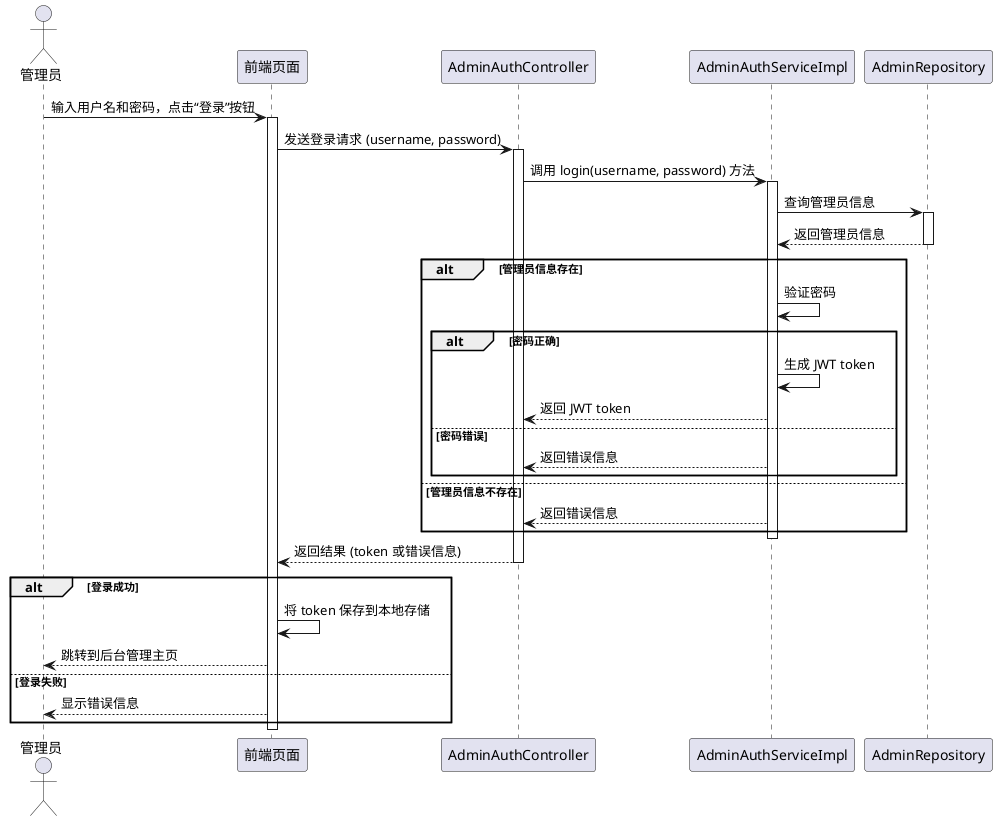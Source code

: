 @startuml
actor 管理员
participant 前端页面
participant AdminAuthController
participant AdminAuthServiceImpl
participant AdminRepository

管理员 -> 前端页面: 输入用户名和密码，点击“登录”按钮
activate 前端页面
前端页面 -> AdminAuthController: 发送登录请求 (username, password)
activate AdminAuthController
AdminAuthController -> AdminAuthServiceImpl: 调用 login(username, password) 方法
activate AdminAuthServiceImpl
AdminAuthServiceImpl -> AdminRepository: 查询管理员信息
activate AdminRepository
AdminRepository --> AdminAuthServiceImpl: 返回管理员信息
deactivate AdminRepository
alt 管理员信息存在
    AdminAuthServiceImpl -> AdminAuthServiceImpl: 验证密码
    alt 密码正确
        AdminAuthServiceImpl -> AdminAuthServiceImpl: 生成 JWT token
        AdminAuthServiceImpl --> AdminAuthController: 返回 JWT token
    else 密码错误
        AdminAuthServiceImpl --> AdminAuthController: 返回错误信息
    end
else 管理员信息不存在
    AdminAuthServiceImpl --> AdminAuthController: 返回错误信息
end
deactivate AdminAuthServiceImpl
AdminAuthController --> 前端页面: 返回结果 (token 或错误信息)
deactivate AdminAuthController
alt 登录成功
    前端页面 -> 前端页面: 将 token 保存到本地存储
    前端页面 --> 管理员: 跳转到后台管理主页
else 登录失败
    前端页面 --> 管理员: 显示错误信息
end
deactivate 前端页面
@enduml